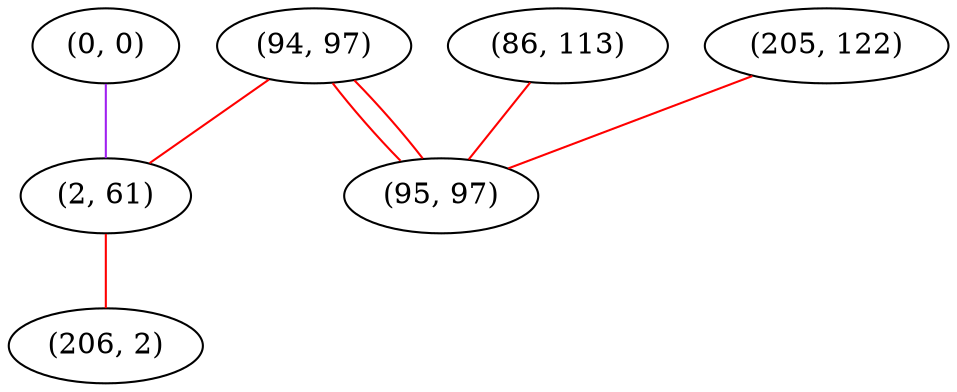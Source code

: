 graph "" {
"(94, 97)";
"(0, 0)";
"(86, 113)";
"(205, 122)";
"(2, 61)";
"(206, 2)";
"(95, 97)";
"(94, 97)" -- "(2, 61)"  [color=red, key=0, weight=1];
"(94, 97)" -- "(95, 97)"  [color=red, key=0, weight=1];
"(94, 97)" -- "(95, 97)"  [color=red, key=1, weight=1];
"(0, 0)" -- "(2, 61)"  [color=purple, key=0, weight=4];
"(86, 113)" -- "(95, 97)"  [color=red, key=0, weight=1];
"(205, 122)" -- "(95, 97)"  [color=red, key=0, weight=1];
"(2, 61)" -- "(206, 2)"  [color=red, key=0, weight=1];
}
